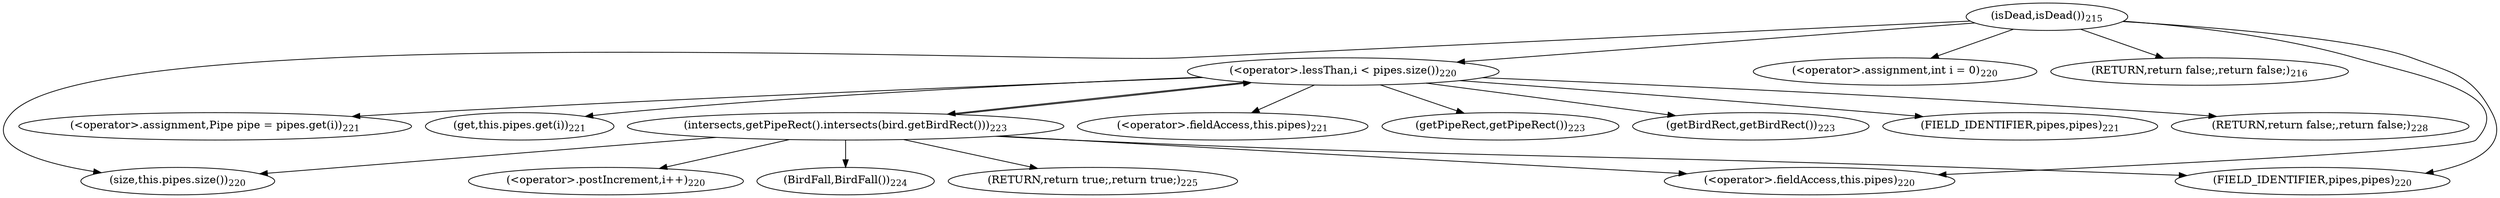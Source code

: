 digraph "isCollideBird" {  
"736" [label = <(RETURN,return false;,return false;)<SUB>228</SUB>> ]
"698" [label = <(isDead,isDead())<SUB>215</SUB>> ]
"705" [label = <(&lt;operator&gt;.assignment,int i = 0)<SUB>220</SUB>> ]
"708" [label = <(&lt;operator&gt;.lessThan,i &lt; pipes.size())<SUB>220</SUB>> ]
"714" [label = <(&lt;operator&gt;.postIncrement,i++)<SUB>220</SUB>> ]
"701" [label = <(RETURN,return false;,return false;)<SUB>216</SUB>> ]
"710" [label = <(size,this.pipes.size())<SUB>220</SUB>> ]
"718" [label = <(&lt;operator&gt;.assignment,Pipe pipe = pipes.get(i))<SUB>221</SUB>> ]
"711" [label = <(&lt;operator&gt;.fieldAccess,this.pipes)<SUB>220</SUB>> ]
"720" [label = <(get,this.pipes.get(i))<SUB>221</SUB>> ]
"726" [label = <(intersects,getPipeRect().intersects(bird.getBirdRect()))<SUB>223</SUB>> ]
"713" [label = <(FIELD_IDENTIFIER,pipes,pipes)<SUB>220</SUB>> ]
"721" [label = <(&lt;operator&gt;.fieldAccess,this.pipes)<SUB>221</SUB>> ]
"727" [label = <(getPipeRect,getPipeRect())<SUB>223</SUB>> ]
"729" [label = <(getBirdRect,getBirdRect())<SUB>223</SUB>> ]
"732" [label = <(BirdFall,BirdFall())<SUB>224</SUB>> ]
"734" [label = <(RETURN,return true;,return true;)<SUB>225</SUB>> ]
"723" [label = <(FIELD_IDENTIFIER,pipes,pipes)<SUB>221</SUB>> ]
  "698" -> "711" 
  "698" -> "710" 
  "698" -> "701" 
  "698" -> "713" 
  "698" -> "705" 
  "698" -> "708" 
  "708" -> "729" 
  "708" -> "727" 
  "708" -> "720" 
  "708" -> "718" 
  "708" -> "726" 
  "708" -> "736" 
  "708" -> "721" 
  "708" -> "723" 
  "726" -> "711" 
  "726" -> "710" 
  "726" -> "714" 
  "726" -> "732" 
  "726" -> "713" 
  "726" -> "734" 
  "726" -> "708" 
}
